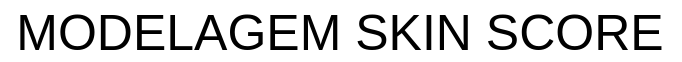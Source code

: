 <mxfile>
    <diagram id="4c7LaxeDGODN7DNbFhjD" name="Page-1">
        <mxGraphModel dx="1082" dy="687" grid="1" gridSize="10" guides="1" tooltips="1" connect="1" arrows="1" fold="1" page="1" pageScale="1" pageWidth="850" pageHeight="1100" math="0" shadow="0">
            <root>
                <mxCell id="0"/>
                <mxCell id="1" parent="0"/>
                <mxCell id="2" value="&lt;font style=&quot;font-size: 25px;&quot;&gt;MODELAGEM SKIN SCORE&lt;/font&gt;" style="text;html=1;strokeColor=none;fillColor=none;align=center;verticalAlign=middle;whiteSpace=wrap;rounded=0;" vertex="1" parent="1">
                    <mxGeometry x="330" y="20" width="340" height="30" as="geometry"/>
                </mxCell>
            </root>
        </mxGraphModel>
    </diagram>
</mxfile>